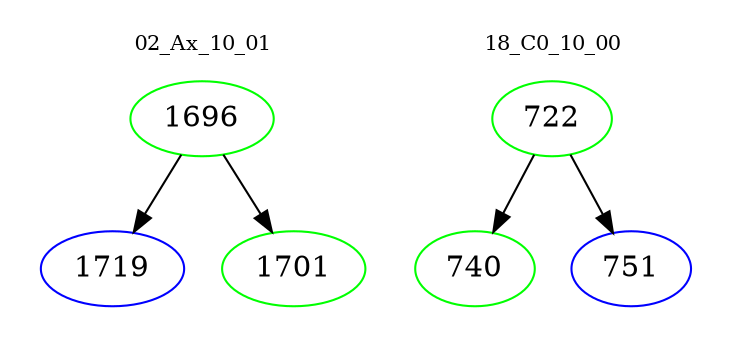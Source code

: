 digraph{
subgraph cluster_0 {
color = white
label = "02_Ax_10_01";
fontsize=10;
T0_1696 [label="1696", color="green"]
T0_1696 -> T0_1719 [color="black"]
T0_1719 [label="1719", color="blue"]
T0_1696 -> T0_1701 [color="black"]
T0_1701 [label="1701", color="green"]
}
subgraph cluster_1 {
color = white
label = "18_C0_10_00";
fontsize=10;
T1_722 [label="722", color="green"]
T1_722 -> T1_740 [color="black"]
T1_740 [label="740", color="green"]
T1_722 -> T1_751 [color="black"]
T1_751 [label="751", color="blue"]
}
}
